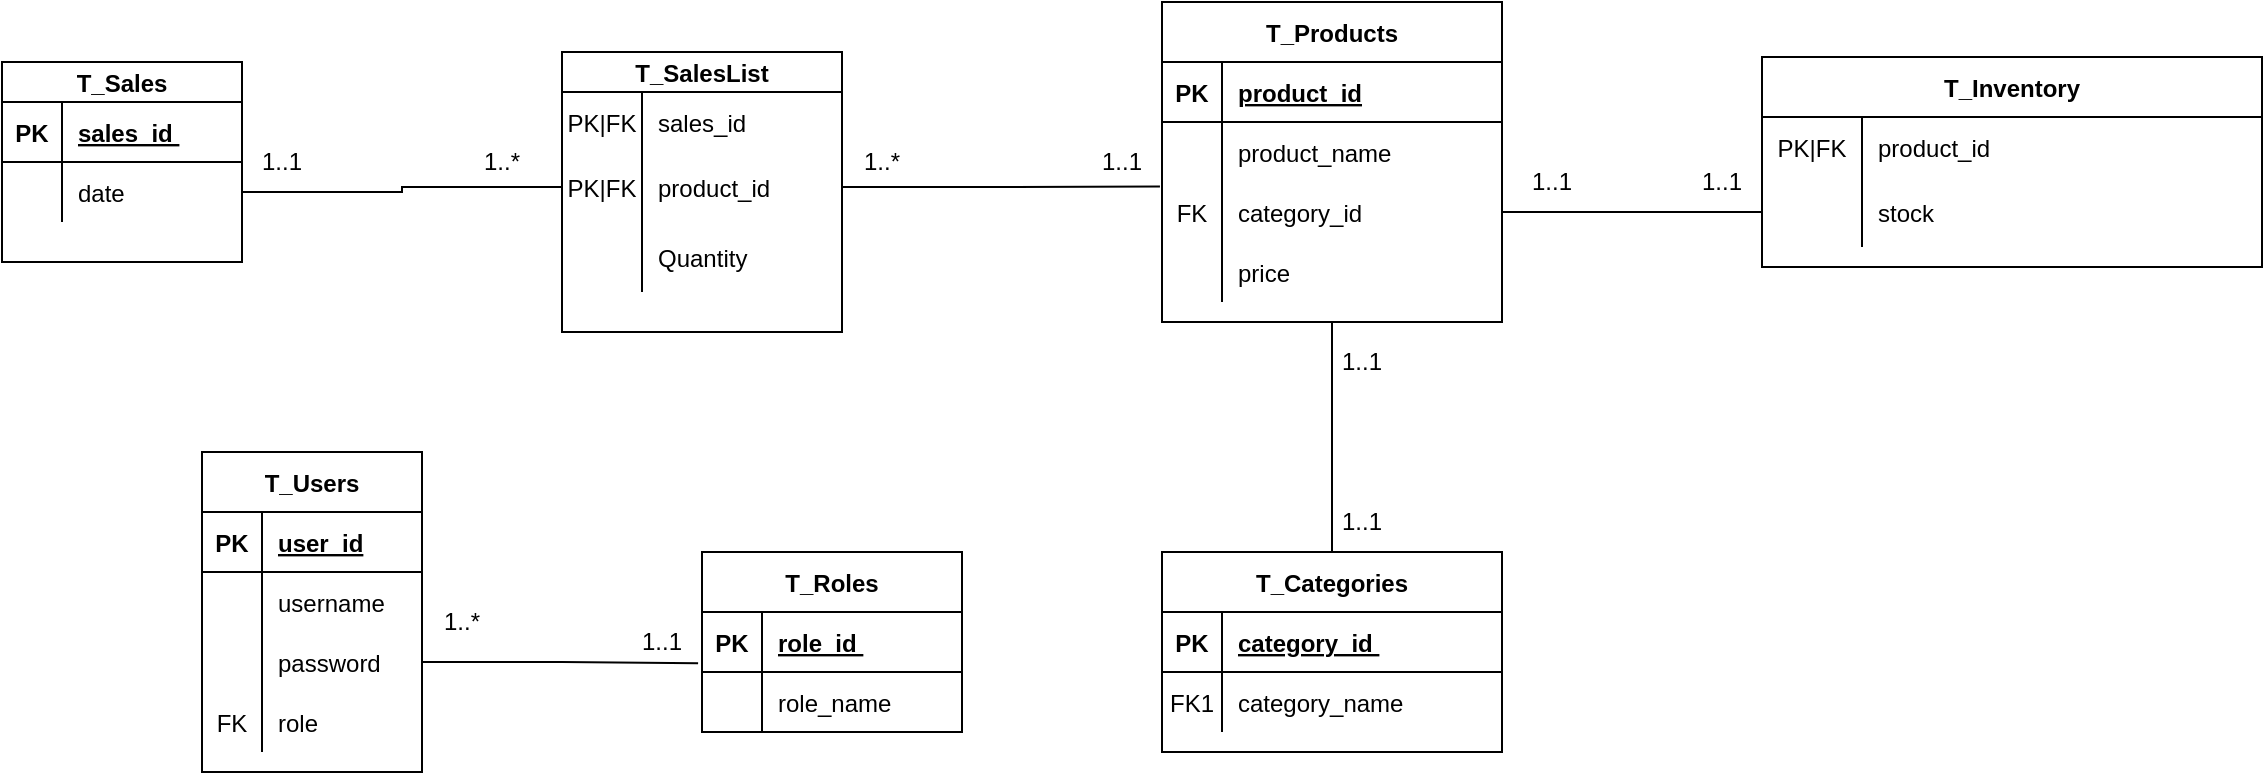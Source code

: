 <mxfile version="15.7.3" type="device"><diagram id="R2lEEEUBdFMjLlhIrx00" name="Page-1"><mxGraphModel dx="1888" dy="547" grid="1" gridSize="10" guides="1" tooltips="1" connect="1" arrows="1" fold="1" page="1" pageScale="1" pageWidth="850" pageHeight="1100" math="0" shadow="0" extFonts="Permanent Marker^https://fonts.googleapis.com/css?family=Permanent+Marker"><root><mxCell id="0"/><mxCell id="1" parent="0"/><mxCell id="C-vyLk0tnHw3VtMMgP7b-2" value="T_Sales" style="shape=table;startSize=20;container=1;collapsible=1;childLayout=tableLayout;fixedRows=1;rowLines=0;fontStyle=1;align=center;resizeLast=1;" parent="1" vertex="1"><mxGeometry x="-320" y="55" width="120" height="100" as="geometry"/></mxCell><mxCell id="C-vyLk0tnHw3VtMMgP7b-3" value="" style="shape=partialRectangle;collapsible=0;dropTarget=0;pointerEvents=0;fillColor=none;points=[[0,0.5],[1,0.5]];portConstraint=eastwest;top=0;left=0;right=0;bottom=1;" parent="C-vyLk0tnHw3VtMMgP7b-2" vertex="1"><mxGeometry y="20" width="120" height="30" as="geometry"/></mxCell><mxCell id="C-vyLk0tnHw3VtMMgP7b-4" value="PK" style="shape=partialRectangle;overflow=hidden;connectable=0;fillColor=none;top=0;left=0;bottom=0;right=0;fontStyle=1;" parent="C-vyLk0tnHw3VtMMgP7b-3" vertex="1"><mxGeometry width="30" height="30" as="geometry"><mxRectangle width="30" height="30" as="alternateBounds"/></mxGeometry></mxCell><mxCell id="C-vyLk0tnHw3VtMMgP7b-5" value="sales_id " style="shape=partialRectangle;overflow=hidden;connectable=0;fillColor=none;top=0;left=0;bottom=0;right=0;align=left;spacingLeft=6;fontStyle=5;" parent="C-vyLk0tnHw3VtMMgP7b-3" vertex="1"><mxGeometry x="30" width="90" height="30" as="geometry"><mxRectangle width="90" height="30" as="alternateBounds"/></mxGeometry></mxCell><mxCell id="C-vyLk0tnHw3VtMMgP7b-6" value="" style="shape=partialRectangle;collapsible=0;dropTarget=0;pointerEvents=0;fillColor=none;points=[[0,0.5],[1,0.5]];portConstraint=eastwest;top=0;left=0;right=0;bottom=0;" parent="C-vyLk0tnHw3VtMMgP7b-2" vertex="1"><mxGeometry y="50" width="120" height="30" as="geometry"/></mxCell><mxCell id="C-vyLk0tnHw3VtMMgP7b-7" value="" style="shape=partialRectangle;overflow=hidden;connectable=0;fillColor=none;top=0;left=0;bottom=0;right=0;" parent="C-vyLk0tnHw3VtMMgP7b-6" vertex="1"><mxGeometry width="30" height="30" as="geometry"><mxRectangle width="30" height="30" as="alternateBounds"/></mxGeometry></mxCell><mxCell id="C-vyLk0tnHw3VtMMgP7b-8" value="date" style="shape=partialRectangle;overflow=hidden;connectable=0;fillColor=none;top=0;left=0;bottom=0;right=0;align=left;spacingLeft=6;" parent="C-vyLk0tnHw3VtMMgP7b-6" vertex="1"><mxGeometry x="30" width="90" height="30" as="geometry"><mxRectangle width="90" height="30" as="alternateBounds"/></mxGeometry></mxCell><mxCell id="C-vyLk0tnHw3VtMMgP7b-13" value="T_Categories" style="shape=table;startSize=30;container=1;collapsible=1;childLayout=tableLayout;fixedRows=1;rowLines=0;fontStyle=1;align=center;resizeLast=1;" parent="1" vertex="1"><mxGeometry x="260" y="300" width="170" height="100" as="geometry"/></mxCell><mxCell id="C-vyLk0tnHw3VtMMgP7b-14" value="" style="shape=partialRectangle;collapsible=0;dropTarget=0;pointerEvents=0;fillColor=none;points=[[0,0.5],[1,0.5]];portConstraint=eastwest;top=0;left=0;right=0;bottom=1;" parent="C-vyLk0tnHw3VtMMgP7b-13" vertex="1"><mxGeometry y="30" width="170" height="30" as="geometry"/></mxCell><mxCell id="C-vyLk0tnHw3VtMMgP7b-15" value="PK" style="shape=partialRectangle;overflow=hidden;connectable=0;fillColor=none;top=0;left=0;bottom=0;right=0;fontStyle=1;" parent="C-vyLk0tnHw3VtMMgP7b-14" vertex="1"><mxGeometry width="30" height="30" as="geometry"><mxRectangle width="30" height="30" as="alternateBounds"/></mxGeometry></mxCell><mxCell id="C-vyLk0tnHw3VtMMgP7b-16" value="category_id " style="shape=partialRectangle;overflow=hidden;connectable=0;fillColor=none;top=0;left=0;bottom=0;right=0;align=left;spacingLeft=6;fontStyle=5;" parent="C-vyLk0tnHw3VtMMgP7b-14" vertex="1"><mxGeometry x="30" width="140" height="30" as="geometry"><mxRectangle width="140" height="30" as="alternateBounds"/></mxGeometry></mxCell><mxCell id="C-vyLk0tnHw3VtMMgP7b-17" value="" style="shape=partialRectangle;collapsible=0;dropTarget=0;pointerEvents=0;fillColor=none;points=[[0,0.5],[1,0.5]];portConstraint=eastwest;top=0;left=0;right=0;bottom=0;" parent="C-vyLk0tnHw3VtMMgP7b-13" vertex="1"><mxGeometry y="60" width="170" height="30" as="geometry"/></mxCell><mxCell id="C-vyLk0tnHw3VtMMgP7b-18" value="FK1" style="shape=partialRectangle;overflow=hidden;connectable=0;fillColor=none;top=0;left=0;bottom=0;right=0;" parent="C-vyLk0tnHw3VtMMgP7b-17" vertex="1"><mxGeometry width="30" height="30" as="geometry"><mxRectangle width="30" height="30" as="alternateBounds"/></mxGeometry></mxCell><mxCell id="C-vyLk0tnHw3VtMMgP7b-19" value="category_name" style="shape=partialRectangle;overflow=hidden;connectable=0;fillColor=none;top=0;left=0;bottom=0;right=0;align=left;spacingLeft=6;" parent="C-vyLk0tnHw3VtMMgP7b-17" vertex="1"><mxGeometry x="30" width="140" height="30" as="geometry"><mxRectangle width="140" height="30" as="alternateBounds"/></mxGeometry></mxCell><mxCell id="C-vyLk0tnHw3VtMMgP7b-23" value="T_Products" style="shape=table;startSize=30;container=1;collapsible=1;childLayout=tableLayout;fixedRows=1;rowLines=0;fontStyle=1;align=center;resizeLast=1;" parent="1" vertex="1"><mxGeometry x="260" y="25" width="170" height="160" as="geometry"/></mxCell><mxCell id="C-vyLk0tnHw3VtMMgP7b-24" value="" style="shape=partialRectangle;collapsible=0;dropTarget=0;pointerEvents=0;fillColor=none;points=[[0,0.5],[1,0.5]];portConstraint=eastwest;top=0;left=0;right=0;bottom=1;" parent="C-vyLk0tnHw3VtMMgP7b-23" vertex="1"><mxGeometry y="30" width="170" height="30" as="geometry"/></mxCell><mxCell id="C-vyLk0tnHw3VtMMgP7b-25" value="PK" style="shape=partialRectangle;overflow=hidden;connectable=0;fillColor=none;top=0;left=0;bottom=0;right=0;fontStyle=1;" parent="C-vyLk0tnHw3VtMMgP7b-24" vertex="1"><mxGeometry width="30" height="30" as="geometry"><mxRectangle width="30" height="30" as="alternateBounds"/></mxGeometry></mxCell><mxCell id="C-vyLk0tnHw3VtMMgP7b-26" value="product_id" style="shape=partialRectangle;overflow=hidden;connectable=0;fillColor=none;top=0;left=0;bottom=0;right=0;align=left;spacingLeft=6;fontStyle=5;" parent="C-vyLk0tnHw3VtMMgP7b-24" vertex="1"><mxGeometry x="30" width="140" height="30" as="geometry"><mxRectangle width="140" height="30" as="alternateBounds"/></mxGeometry></mxCell><mxCell id="C-vyLk0tnHw3VtMMgP7b-27" value="" style="shape=partialRectangle;collapsible=0;dropTarget=0;pointerEvents=0;fillColor=none;points=[[0,0.5],[1,0.5]];portConstraint=eastwest;top=0;left=0;right=0;bottom=0;" parent="C-vyLk0tnHw3VtMMgP7b-23" vertex="1"><mxGeometry y="60" width="170" height="30" as="geometry"/></mxCell><mxCell id="C-vyLk0tnHw3VtMMgP7b-28" value="" style="shape=partialRectangle;overflow=hidden;connectable=0;fillColor=none;top=0;left=0;bottom=0;right=0;" parent="C-vyLk0tnHw3VtMMgP7b-27" vertex="1"><mxGeometry width="30" height="30" as="geometry"><mxRectangle width="30" height="30" as="alternateBounds"/></mxGeometry></mxCell><mxCell id="C-vyLk0tnHw3VtMMgP7b-29" value="product_name" style="shape=partialRectangle;overflow=hidden;connectable=0;fillColor=none;top=0;left=0;bottom=0;right=0;align=left;spacingLeft=6;" parent="C-vyLk0tnHw3VtMMgP7b-27" vertex="1"><mxGeometry x="30" width="140" height="30" as="geometry"><mxRectangle width="140" height="30" as="alternateBounds"/></mxGeometry></mxCell><mxCell id="aLlVVKJhlDrGx7NQGPdm-1" value="" style="shape=partialRectangle;collapsible=0;dropTarget=0;pointerEvents=0;fillColor=none;points=[[0,0.5],[1,0.5]];portConstraint=eastwest;top=0;left=0;right=0;bottom=0;" parent="C-vyLk0tnHw3VtMMgP7b-23" vertex="1"><mxGeometry y="90" width="170" height="30" as="geometry"/></mxCell><mxCell id="aLlVVKJhlDrGx7NQGPdm-2" value="FK" style="shape=partialRectangle;overflow=hidden;connectable=0;fillColor=none;top=0;left=0;bottom=0;right=0;" parent="aLlVVKJhlDrGx7NQGPdm-1" vertex="1"><mxGeometry width="30" height="30" as="geometry"><mxRectangle width="30" height="30" as="alternateBounds"/></mxGeometry></mxCell><mxCell id="aLlVVKJhlDrGx7NQGPdm-3" value="category_id" style="shape=partialRectangle;overflow=hidden;connectable=0;fillColor=none;top=0;left=0;bottom=0;right=0;align=left;spacingLeft=6;" parent="aLlVVKJhlDrGx7NQGPdm-1" vertex="1"><mxGeometry x="30" width="140" height="30" as="geometry"><mxRectangle width="140" height="30" as="alternateBounds"/></mxGeometry></mxCell><mxCell id="aLlVVKJhlDrGx7NQGPdm-4" value="" style="shape=partialRectangle;collapsible=0;dropTarget=0;pointerEvents=0;fillColor=none;points=[[0,0.5],[1,0.5]];portConstraint=eastwest;top=0;left=0;right=0;bottom=0;" parent="C-vyLk0tnHw3VtMMgP7b-23" vertex="1"><mxGeometry y="120" width="170" height="30" as="geometry"/></mxCell><mxCell id="aLlVVKJhlDrGx7NQGPdm-5" value="" style="shape=partialRectangle;overflow=hidden;connectable=0;fillColor=none;top=0;left=0;bottom=0;right=0;" parent="aLlVVKJhlDrGx7NQGPdm-4" vertex="1"><mxGeometry width="30" height="30" as="geometry"><mxRectangle width="30" height="30" as="alternateBounds"/></mxGeometry></mxCell><mxCell id="aLlVVKJhlDrGx7NQGPdm-6" value="price" style="shape=partialRectangle;overflow=hidden;connectable=0;fillColor=none;top=0;left=0;bottom=0;right=0;align=left;spacingLeft=6;" parent="aLlVVKJhlDrGx7NQGPdm-4" vertex="1"><mxGeometry x="30" width="140" height="30" as="geometry"><mxRectangle width="140" height="30" as="alternateBounds"/></mxGeometry></mxCell><mxCell id="aLlVVKJhlDrGx7NQGPdm-13" value="T_SalesList" style="shape=table;startSize=20;container=1;collapsible=1;childLayout=tableLayout;fixedRows=1;rowLines=0;fontStyle=1;align=center;resizeLast=1;" parent="1" vertex="1"><mxGeometry x="-40" y="50" width="140" height="140" as="geometry"/></mxCell><mxCell id="aLlVVKJhlDrGx7NQGPdm-17" value="" style="shape=partialRectangle;collapsible=0;dropTarget=0;pointerEvents=0;fillColor=none;points=[[0,0.5],[1,0.5]];portConstraint=eastwest;top=0;left=0;right=0;bottom=0;" parent="aLlVVKJhlDrGx7NQGPdm-13" vertex="1"><mxGeometry y="20" width="140" height="30" as="geometry"/></mxCell><mxCell id="aLlVVKJhlDrGx7NQGPdm-18" value="PK|FK" style="shape=partialRectangle;overflow=hidden;connectable=0;fillColor=none;top=0;left=0;bottom=0;right=0;" parent="aLlVVKJhlDrGx7NQGPdm-17" vertex="1"><mxGeometry width="40" height="30" as="geometry"><mxRectangle width="40" height="30" as="alternateBounds"/></mxGeometry></mxCell><mxCell id="aLlVVKJhlDrGx7NQGPdm-19" value="sales_id" style="shape=partialRectangle;overflow=hidden;connectable=0;fillColor=none;top=0;left=0;bottom=0;right=0;align=left;spacingLeft=6;" parent="aLlVVKJhlDrGx7NQGPdm-17" vertex="1"><mxGeometry x="40" width="100" height="30" as="geometry"><mxRectangle width="100" height="30" as="alternateBounds"/></mxGeometry></mxCell><mxCell id="aLlVVKJhlDrGx7NQGPdm-20" value="" style="shape=partialRectangle;collapsible=0;dropTarget=0;pointerEvents=0;fillColor=none;points=[[0,0.5],[1,0.5]];portConstraint=eastwest;top=0;left=0;right=0;bottom=0;" parent="aLlVVKJhlDrGx7NQGPdm-13" vertex="1"><mxGeometry y="50" width="140" height="35" as="geometry"/></mxCell><mxCell id="aLlVVKJhlDrGx7NQGPdm-21" value="PK|FK" style="shape=partialRectangle;overflow=hidden;connectable=0;fillColor=none;top=0;left=0;bottom=0;right=0;" parent="aLlVVKJhlDrGx7NQGPdm-20" vertex="1"><mxGeometry width="40" height="35" as="geometry"><mxRectangle width="40" height="35" as="alternateBounds"/></mxGeometry></mxCell><mxCell id="aLlVVKJhlDrGx7NQGPdm-22" value="product_id" style="shape=partialRectangle;overflow=hidden;connectable=0;fillColor=none;top=0;left=0;bottom=0;right=0;align=left;spacingLeft=6;" parent="aLlVVKJhlDrGx7NQGPdm-20" vertex="1"><mxGeometry x="40" width="100" height="35" as="geometry"><mxRectangle width="100" height="35" as="alternateBounds"/></mxGeometry></mxCell><mxCell id="6JnTsl79dHtXUc3cpZ3f-51" value="" style="shape=partialRectangle;collapsible=0;dropTarget=0;pointerEvents=0;fillColor=none;points=[[0,0.5],[1,0.5]];portConstraint=eastwest;top=0;left=0;right=0;bottom=0;" parent="aLlVVKJhlDrGx7NQGPdm-13" vertex="1"><mxGeometry y="85" width="140" height="35" as="geometry"/></mxCell><mxCell id="6JnTsl79dHtXUc3cpZ3f-52" value="" style="shape=partialRectangle;overflow=hidden;connectable=0;fillColor=none;top=0;left=0;bottom=0;right=0;" parent="6JnTsl79dHtXUc3cpZ3f-51" vertex="1"><mxGeometry width="40" height="35" as="geometry"><mxRectangle width="40" height="35" as="alternateBounds"/></mxGeometry></mxCell><mxCell id="6JnTsl79dHtXUc3cpZ3f-53" value="Quantity" style="shape=partialRectangle;overflow=hidden;connectable=0;fillColor=none;top=0;left=0;bottom=0;right=0;align=left;spacingLeft=6;" parent="6JnTsl79dHtXUc3cpZ3f-51" vertex="1"><mxGeometry x="40" width="100" height="35" as="geometry"><mxRectangle width="100" height="35" as="alternateBounds"/></mxGeometry></mxCell><mxCell id="6JnTsl79dHtXUc3cpZ3f-1" value="T_Inventory" style="shape=table;startSize=30;container=1;collapsible=1;childLayout=tableLayout;fixedRows=1;rowLines=0;fontStyle=1;align=center;resizeLast=1;" parent="1" vertex="1"><mxGeometry x="560" y="52.5" width="250" height="105" as="geometry"/></mxCell><mxCell id="6JnTsl79dHtXUc3cpZ3f-5" value="" style="shape=partialRectangle;collapsible=0;dropTarget=0;pointerEvents=0;fillColor=none;points=[[0,0.5],[1,0.5]];portConstraint=eastwest;top=0;left=0;right=0;bottom=0;" parent="6JnTsl79dHtXUc3cpZ3f-1" vertex="1"><mxGeometry y="30" width="250" height="30" as="geometry"/></mxCell><mxCell id="6JnTsl79dHtXUc3cpZ3f-6" value="PK|FK" style="shape=partialRectangle;overflow=hidden;connectable=0;fillColor=none;top=0;left=0;bottom=0;right=0;" parent="6JnTsl79dHtXUc3cpZ3f-5" vertex="1"><mxGeometry width="50" height="30" as="geometry"><mxRectangle width="50" height="30" as="alternateBounds"/></mxGeometry></mxCell><mxCell id="6JnTsl79dHtXUc3cpZ3f-7" value="product_id" style="shape=partialRectangle;overflow=hidden;connectable=0;fillColor=none;top=0;left=0;bottom=0;right=0;align=left;spacingLeft=6;" parent="6JnTsl79dHtXUc3cpZ3f-5" vertex="1"><mxGeometry x="50" width="200" height="30" as="geometry"><mxRectangle width="200" height="30" as="alternateBounds"/></mxGeometry></mxCell><mxCell id="6JnTsl79dHtXUc3cpZ3f-8" value="" style="shape=partialRectangle;collapsible=0;dropTarget=0;pointerEvents=0;fillColor=none;points=[[0,0.5],[1,0.5]];portConstraint=eastwest;top=0;left=0;right=0;bottom=0;" parent="6JnTsl79dHtXUc3cpZ3f-1" vertex="1"><mxGeometry y="60" width="250" height="35" as="geometry"/></mxCell><mxCell id="6JnTsl79dHtXUc3cpZ3f-9" value="" style="shape=partialRectangle;overflow=hidden;connectable=0;fillColor=none;top=0;left=0;bottom=0;right=0;" parent="6JnTsl79dHtXUc3cpZ3f-8" vertex="1"><mxGeometry width="50" height="35" as="geometry"><mxRectangle width="50" height="35" as="alternateBounds"/></mxGeometry></mxCell><mxCell id="6JnTsl79dHtXUc3cpZ3f-10" value="stock" style="shape=partialRectangle;overflow=hidden;connectable=0;fillColor=none;top=0;left=0;bottom=0;right=0;align=left;spacingLeft=6;" parent="6JnTsl79dHtXUc3cpZ3f-8" vertex="1"><mxGeometry x="50" width="200" height="35" as="geometry"><mxRectangle width="200" height="35" as="alternateBounds"/></mxGeometry></mxCell><mxCell id="6JnTsl79dHtXUc3cpZ3f-14" value="T_Users" style="shape=table;startSize=30;container=1;collapsible=1;childLayout=tableLayout;fixedRows=1;rowLines=0;fontStyle=1;align=center;resizeLast=1;" parent="1" vertex="1"><mxGeometry x="-220" y="250" width="110" height="160" as="geometry"/></mxCell><mxCell id="6JnTsl79dHtXUc3cpZ3f-15" value="" style="shape=partialRectangle;collapsible=0;dropTarget=0;pointerEvents=0;fillColor=none;points=[[0,0.5],[1,0.5]];portConstraint=eastwest;top=0;left=0;right=0;bottom=1;" parent="6JnTsl79dHtXUc3cpZ3f-14" vertex="1"><mxGeometry y="30" width="110" height="30" as="geometry"/></mxCell><mxCell id="6JnTsl79dHtXUc3cpZ3f-16" value="PK" style="shape=partialRectangle;overflow=hidden;connectable=0;fillColor=none;top=0;left=0;bottom=0;right=0;fontStyle=1;" parent="6JnTsl79dHtXUc3cpZ3f-15" vertex="1"><mxGeometry width="30" height="30" as="geometry"><mxRectangle width="30" height="30" as="alternateBounds"/></mxGeometry></mxCell><mxCell id="6JnTsl79dHtXUc3cpZ3f-17" value="user_id" style="shape=partialRectangle;overflow=hidden;connectable=0;fillColor=none;top=0;left=0;bottom=0;right=0;align=left;spacingLeft=6;fontStyle=5;" parent="6JnTsl79dHtXUc3cpZ3f-15" vertex="1"><mxGeometry x="30" width="80" height="30" as="geometry"><mxRectangle width="80" height="30" as="alternateBounds"/></mxGeometry></mxCell><mxCell id="6JnTsl79dHtXUc3cpZ3f-18" value="" style="shape=partialRectangle;collapsible=0;dropTarget=0;pointerEvents=0;fillColor=none;points=[[0,0.5],[1,0.5]];portConstraint=eastwest;top=0;left=0;right=0;bottom=0;" parent="6JnTsl79dHtXUc3cpZ3f-14" vertex="1"><mxGeometry y="60" width="110" height="30" as="geometry"/></mxCell><mxCell id="6JnTsl79dHtXUc3cpZ3f-19" value="" style="shape=partialRectangle;overflow=hidden;connectable=0;fillColor=none;top=0;left=0;bottom=0;right=0;" parent="6JnTsl79dHtXUc3cpZ3f-18" vertex="1"><mxGeometry width="30" height="30" as="geometry"><mxRectangle width="30" height="30" as="alternateBounds"/></mxGeometry></mxCell><mxCell id="6JnTsl79dHtXUc3cpZ3f-20" value="username" style="shape=partialRectangle;overflow=hidden;connectable=0;fillColor=none;top=0;left=0;bottom=0;right=0;align=left;spacingLeft=6;" parent="6JnTsl79dHtXUc3cpZ3f-18" vertex="1"><mxGeometry x="30" width="80" height="30" as="geometry"><mxRectangle width="80" height="30" as="alternateBounds"/></mxGeometry></mxCell><mxCell id="6JnTsl79dHtXUc3cpZ3f-24" value="" style="shape=partialRectangle;collapsible=0;dropTarget=0;pointerEvents=0;fillColor=none;points=[[0,0.5],[1,0.5]];portConstraint=eastwest;top=0;left=0;right=0;bottom=0;" parent="6JnTsl79dHtXUc3cpZ3f-14" vertex="1"><mxGeometry y="90" width="110" height="30" as="geometry"/></mxCell><mxCell id="6JnTsl79dHtXUc3cpZ3f-25" value="" style="shape=partialRectangle;overflow=hidden;connectable=0;fillColor=none;top=0;left=0;bottom=0;right=0;" parent="6JnTsl79dHtXUc3cpZ3f-24" vertex="1"><mxGeometry width="30" height="30" as="geometry"><mxRectangle width="30" height="30" as="alternateBounds"/></mxGeometry></mxCell><mxCell id="6JnTsl79dHtXUc3cpZ3f-26" value="password" style="shape=partialRectangle;overflow=hidden;connectable=0;fillColor=none;top=0;left=0;bottom=0;right=0;align=left;spacingLeft=6;" parent="6JnTsl79dHtXUc3cpZ3f-24" vertex="1"><mxGeometry x="30" width="80" height="30" as="geometry"><mxRectangle width="80" height="30" as="alternateBounds"/></mxGeometry></mxCell><mxCell id="6JnTsl79dHtXUc3cpZ3f-21" value="" style="shape=partialRectangle;collapsible=0;dropTarget=0;pointerEvents=0;fillColor=none;points=[[0,0.5],[1,0.5]];portConstraint=eastwest;top=0;left=0;right=0;bottom=0;" parent="6JnTsl79dHtXUc3cpZ3f-14" vertex="1"><mxGeometry y="120" width="110" height="30" as="geometry"/></mxCell><mxCell id="6JnTsl79dHtXUc3cpZ3f-22" value="FK" style="shape=partialRectangle;overflow=hidden;connectable=0;fillColor=none;top=0;left=0;bottom=0;right=0;" parent="6JnTsl79dHtXUc3cpZ3f-21" vertex="1"><mxGeometry width="30" height="30" as="geometry"><mxRectangle width="30" height="30" as="alternateBounds"/></mxGeometry></mxCell><mxCell id="6JnTsl79dHtXUc3cpZ3f-23" value="role" style="shape=partialRectangle;overflow=hidden;connectable=0;fillColor=none;top=0;left=0;bottom=0;right=0;align=left;spacingLeft=6;" parent="6JnTsl79dHtXUc3cpZ3f-21" vertex="1"><mxGeometry x="30" width="80" height="30" as="geometry"><mxRectangle width="80" height="30" as="alternateBounds"/></mxGeometry></mxCell><mxCell id="6JnTsl79dHtXUc3cpZ3f-27" value="T_Roles" style="shape=table;startSize=30;container=1;collapsible=1;childLayout=tableLayout;fixedRows=1;rowLines=0;fontStyle=1;align=center;resizeLast=1;" parent="1" vertex="1"><mxGeometry x="30" y="300" width="130" height="90" as="geometry"/></mxCell><mxCell id="6JnTsl79dHtXUc3cpZ3f-28" value="" style="shape=partialRectangle;collapsible=0;dropTarget=0;pointerEvents=0;fillColor=none;points=[[0,0.5],[1,0.5]];portConstraint=eastwest;top=0;left=0;right=0;bottom=1;" parent="6JnTsl79dHtXUc3cpZ3f-27" vertex="1"><mxGeometry y="30" width="130" height="30" as="geometry"/></mxCell><mxCell id="6JnTsl79dHtXUc3cpZ3f-29" value="PK" style="shape=partialRectangle;overflow=hidden;connectable=0;fillColor=none;top=0;left=0;bottom=0;right=0;fontStyle=1;" parent="6JnTsl79dHtXUc3cpZ3f-28" vertex="1"><mxGeometry width="30" height="30" as="geometry"><mxRectangle width="30" height="30" as="alternateBounds"/></mxGeometry></mxCell><mxCell id="6JnTsl79dHtXUc3cpZ3f-30" value="role_id " style="shape=partialRectangle;overflow=hidden;connectable=0;fillColor=none;top=0;left=0;bottom=0;right=0;align=left;spacingLeft=6;fontStyle=5;" parent="6JnTsl79dHtXUc3cpZ3f-28" vertex="1"><mxGeometry x="30" width="100" height="30" as="geometry"><mxRectangle width="100" height="30" as="alternateBounds"/></mxGeometry></mxCell><mxCell id="6JnTsl79dHtXUc3cpZ3f-31" value="" style="shape=partialRectangle;collapsible=0;dropTarget=0;pointerEvents=0;fillColor=none;points=[[0,0.5],[1,0.5]];portConstraint=eastwest;top=0;left=0;right=0;bottom=0;" parent="6JnTsl79dHtXUc3cpZ3f-27" vertex="1"><mxGeometry y="60" width="130" height="30" as="geometry"/></mxCell><mxCell id="6JnTsl79dHtXUc3cpZ3f-32" value="" style="shape=partialRectangle;overflow=hidden;connectable=0;fillColor=none;top=0;left=0;bottom=0;right=0;" parent="6JnTsl79dHtXUc3cpZ3f-31" vertex="1"><mxGeometry width="30" height="30" as="geometry"><mxRectangle width="30" height="30" as="alternateBounds"/></mxGeometry></mxCell><mxCell id="6JnTsl79dHtXUc3cpZ3f-33" value="role_name" style="shape=partialRectangle;overflow=hidden;connectable=0;fillColor=none;top=0;left=0;bottom=0;right=0;align=left;spacingLeft=6;" parent="6JnTsl79dHtXUc3cpZ3f-31" vertex="1"><mxGeometry x="30" width="100" height="30" as="geometry"><mxRectangle width="100" height="30" as="alternateBounds"/></mxGeometry></mxCell><mxCell id="6JnTsl79dHtXUc3cpZ3f-45" value="" style="endArrow=none;html=1;rounded=0;edgeStyle=orthogonalEdgeStyle;exitX=1;exitY=0.5;exitDx=0;exitDy=0;entryX=0;entryY=0.5;entryDx=0;entryDy=0;" parent="1" source="C-vyLk0tnHw3VtMMgP7b-6" target="aLlVVKJhlDrGx7NQGPdm-20" edge="1"><mxGeometry relative="1" as="geometry"><mxPoint x="-90" y="230" as="sourcePoint"/><mxPoint x="70" y="230" as="targetPoint"/></mxGeometry></mxCell><mxCell id="6JnTsl79dHtXUc3cpZ3f-46" value="" style="endArrow=none;html=1;rounded=0;edgeStyle=orthogonalEdgeStyle;exitX=1;exitY=0.5;exitDx=0;exitDy=0;entryX=-0.006;entryY=1.073;entryDx=0;entryDy=0;entryPerimeter=0;" parent="1" source="aLlVVKJhlDrGx7NQGPdm-20" target="C-vyLk0tnHw3VtMMgP7b-27" edge="1"><mxGeometry relative="1" as="geometry"><mxPoint x="240" y="120" as="sourcePoint"/><mxPoint x="290" y="90" as="targetPoint"/></mxGeometry></mxCell><mxCell id="6JnTsl79dHtXUc3cpZ3f-47" value="1..*" style="text;html=1;strokeColor=none;fillColor=none;align=center;verticalAlign=middle;whiteSpace=wrap;rounded=0;" parent="1" vertex="1"><mxGeometry x="-100" y="90" width="60" height="30" as="geometry"/></mxCell><mxCell id="6JnTsl79dHtXUc3cpZ3f-48" value="1..1" style="text;html=1;strokeColor=none;fillColor=none;align=center;verticalAlign=middle;whiteSpace=wrap;rounded=0;" parent="1" vertex="1"><mxGeometry x="-210" y="90" width="60" height="30" as="geometry"/></mxCell><mxCell id="6JnTsl79dHtXUc3cpZ3f-57" value="1..*" style="text;html=1;strokeColor=none;fillColor=none;align=center;verticalAlign=middle;whiteSpace=wrap;rounded=0;" parent="1" vertex="1"><mxGeometry x="90" y="90" width="60" height="30" as="geometry"/></mxCell><mxCell id="6JnTsl79dHtXUc3cpZ3f-58" value="1..1" style="text;html=1;strokeColor=none;fillColor=none;align=center;verticalAlign=middle;whiteSpace=wrap;rounded=0;" parent="1" vertex="1"><mxGeometry x="210" y="90" width="60" height="30" as="geometry"/></mxCell><mxCell id="6JnTsl79dHtXUc3cpZ3f-59" value="" style="endArrow=none;html=1;rounded=0;edgeStyle=orthogonalEdgeStyle;entryX=0.5;entryY=1;entryDx=0;entryDy=0;" parent="1" source="C-vyLk0tnHw3VtMMgP7b-13" target="C-vyLk0tnHw3VtMMgP7b-23" edge="1"><mxGeometry relative="1" as="geometry"><mxPoint x="290" y="285.3" as="sourcePoint"/><mxPoint x="418.5" y="289.99" as="targetPoint"/></mxGeometry></mxCell><mxCell id="6JnTsl79dHtXUc3cpZ3f-60" value="1..1" style="text;html=1;strokeColor=none;fillColor=none;align=center;verticalAlign=middle;whiteSpace=wrap;rounded=0;" parent="1" vertex="1"><mxGeometry x="330" y="190" width="60" height="30" as="geometry"/></mxCell><mxCell id="6JnTsl79dHtXUc3cpZ3f-61" value="1..1" style="text;html=1;strokeColor=none;fillColor=none;align=center;verticalAlign=middle;whiteSpace=wrap;rounded=0;" parent="1" vertex="1"><mxGeometry x="330" y="270" width="60" height="30" as="geometry"/></mxCell><mxCell id="6JnTsl79dHtXUc3cpZ3f-62" value="" style="endArrow=none;html=1;rounded=0;edgeStyle=orthogonalEdgeStyle;exitX=1;exitY=0.5;exitDx=0;exitDy=0;entryX=0;entryY=0.5;entryDx=0;entryDy=0;" parent="1" source="aLlVVKJhlDrGx7NQGPdm-1" target="6JnTsl79dHtXUc3cpZ3f-8" edge="1"><mxGeometry relative="1" as="geometry"><mxPoint x="540" y="185.31" as="sourcePoint"/><mxPoint x="698.98" y="190.0" as="targetPoint"/></mxGeometry></mxCell><mxCell id="6JnTsl79dHtXUc3cpZ3f-64" value="1..1" style="text;html=1;strokeColor=none;fillColor=none;align=center;verticalAlign=middle;whiteSpace=wrap;rounded=0;" parent="1" vertex="1"><mxGeometry x="510" y="100" width="60" height="30" as="geometry"/></mxCell><mxCell id="6JnTsl79dHtXUc3cpZ3f-65" value="1..1" style="text;html=1;strokeColor=none;fillColor=none;align=center;verticalAlign=middle;whiteSpace=wrap;rounded=0;" parent="1" vertex="1"><mxGeometry x="425" y="100" width="60" height="30" as="geometry"/></mxCell><mxCell id="6JnTsl79dHtXUc3cpZ3f-66" value="" style="endArrow=none;html=1;rounded=0;edgeStyle=orthogonalEdgeStyle;entryX=-0.015;entryY=0.853;entryDx=0;entryDy=0;entryPerimeter=0;" parent="1" source="6JnTsl79dHtXUc3cpZ3f-24" target="6JnTsl79dHtXUc3cpZ3f-28" edge="1"><mxGeometry relative="1" as="geometry"><mxPoint x="-190" y="332.5" as="sourcePoint"/><mxPoint x="-170" y="340" as="targetPoint"/></mxGeometry></mxCell><mxCell id="6JnTsl79dHtXUc3cpZ3f-68" value="1..1" style="text;html=1;strokeColor=none;fillColor=none;align=center;verticalAlign=middle;whiteSpace=wrap;rounded=0;" parent="1" vertex="1"><mxGeometry x="-20" y="330" width="60" height="30" as="geometry"/></mxCell><mxCell id="6JnTsl79dHtXUc3cpZ3f-69" value="1..*" style="text;html=1;strokeColor=none;fillColor=none;align=center;verticalAlign=middle;whiteSpace=wrap;rounded=0;" parent="1" vertex="1"><mxGeometry x="-120" y="320" width="60" height="30" as="geometry"/></mxCell></root></mxGraphModel></diagram></mxfile>